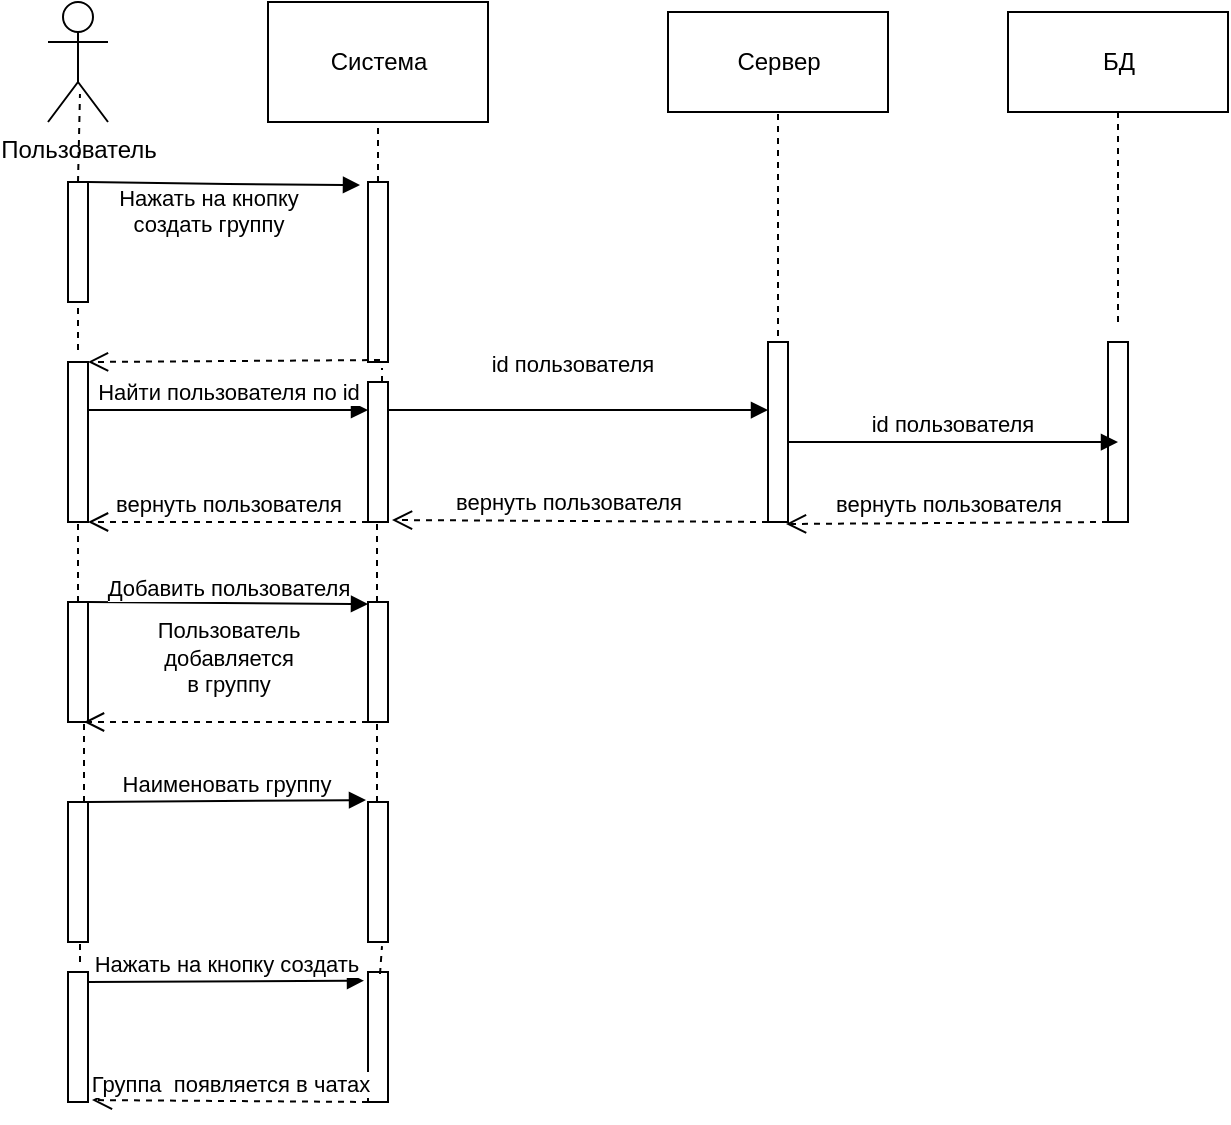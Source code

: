 <mxfile version="15.7.0" type="github">
  <diagram id="DXyRPtgSSo3_sapzlBMj" name="Page-1">
    <mxGraphModel dx="868" dy="482" grid="1" gridSize="10" guides="1" tooltips="1" connect="1" arrows="1" fold="1" page="1" pageScale="1" pageWidth="827" pageHeight="1169" math="0" shadow="0">
      <root>
        <mxCell id="0" />
        <mxCell id="1" parent="0" />
        <mxCell id="0bj58BiMG33X6yT11WrK-1" value="Система" style="html=1;" vertex="1" parent="1">
          <mxGeometry x="280" y="20" width="110" height="60" as="geometry" />
        </mxCell>
        <mxCell id="0bj58BiMG33X6yT11WrK-2" value="Сервер" style="html=1;" vertex="1" parent="1">
          <mxGeometry x="480" y="25" width="110" height="50" as="geometry" />
        </mxCell>
        <mxCell id="0bj58BiMG33X6yT11WrK-3" value="БД" style="html=1;" vertex="1" parent="1">
          <mxGeometry x="650" y="25" width="110" height="50" as="geometry" />
        </mxCell>
        <mxCell id="0bj58BiMG33X6yT11WrK-5" value="" style="endArrow=none;dashed=1;html=1;rounded=0;entryX=0.5;entryY=1;entryDx=0;entryDy=0;" edge="1" parent="1" source="0bj58BiMG33X6yT11WrK-6" target="0bj58BiMG33X6yT11WrK-1">
          <mxGeometry width="50" height="50" relative="1" as="geometry">
            <mxPoint x="335" y="150" as="sourcePoint" />
            <mxPoint x="360" y="90" as="targetPoint" />
          </mxGeometry>
        </mxCell>
        <mxCell id="0bj58BiMG33X6yT11WrK-6" value="" style="html=1;points=[];perimeter=orthogonalPerimeter;" vertex="1" parent="1">
          <mxGeometry x="330" y="110" width="10" height="90" as="geometry" />
        </mxCell>
        <mxCell id="0bj58BiMG33X6yT11WrK-7" value="Пользователь" style="shape=umlActor;verticalLabelPosition=bottom;verticalAlign=top;html=1;" vertex="1" parent="1">
          <mxGeometry x="170" y="20" width="30" height="60" as="geometry" />
        </mxCell>
        <mxCell id="0bj58BiMG33X6yT11WrK-8" value="" style="html=1;points=[];perimeter=orthogonalPerimeter;" vertex="1" parent="1">
          <mxGeometry x="180" y="110" width="10" height="60" as="geometry" />
        </mxCell>
        <mxCell id="0bj58BiMG33X6yT11WrK-9" value="" style="endArrow=none;dashed=1;html=1;rounded=0;entryX=0.533;entryY=0.767;entryDx=0;entryDy=0;entryPerimeter=0;" edge="1" parent="1" target="0bj58BiMG33X6yT11WrK-7">
          <mxGeometry width="50" height="50" relative="1" as="geometry">
            <mxPoint x="185" y="110" as="sourcePoint" />
            <mxPoint x="220" y="80" as="targetPoint" />
          </mxGeometry>
        </mxCell>
        <mxCell id="0bj58BiMG33X6yT11WrK-10" value="Нажать на кнопку &lt;br&gt;создать группу" style="html=1;verticalAlign=bottom;endArrow=block;rounded=0;entryX=-0.4;entryY=0.017;entryDx=0;entryDy=0;entryPerimeter=0;" edge="1" parent="1" target="0bj58BiMG33X6yT11WrK-6">
          <mxGeometry x="-0.112" y="-29" width="80" relative="1" as="geometry">
            <mxPoint x="190" y="110" as="sourcePoint" />
            <mxPoint x="270" y="110" as="targetPoint" />
            <Array as="points">
              <mxPoint x="260" y="111" />
            </Array>
            <mxPoint as="offset" />
          </mxGeometry>
        </mxCell>
        <mxCell id="0bj58BiMG33X6yT11WrK-11" value="" style="html=1;verticalAlign=bottom;endArrow=open;dashed=1;endSize=8;rounded=0;exitX=0.6;exitY=0.989;exitDx=0;exitDy=0;exitPerimeter=0;entryX=1;entryY=0;entryDx=0;entryDy=0;entryPerimeter=0;" edge="1" parent="1" source="0bj58BiMG33X6yT11WrK-6" target="0bj58BiMG33X6yT11WrK-12">
          <mxGeometry relative="1" as="geometry">
            <mxPoint x="320" y="200" as="sourcePoint" />
            <mxPoint x="200" y="200" as="targetPoint" />
          </mxGeometry>
        </mxCell>
        <mxCell id="0bj58BiMG33X6yT11WrK-12" value="" style="html=1;points=[];perimeter=orthogonalPerimeter;" vertex="1" parent="1">
          <mxGeometry x="180" y="200" width="10" height="80" as="geometry" />
        </mxCell>
        <mxCell id="0bj58BiMG33X6yT11WrK-13" value="" style="html=1;points=[];perimeter=orthogonalPerimeter;" vertex="1" parent="1">
          <mxGeometry x="330" y="210" width="10" height="70" as="geometry" />
        </mxCell>
        <mxCell id="0bj58BiMG33X6yT11WrK-14" value="Найти пользователя по id" style="html=1;verticalAlign=bottom;endArrow=block;rounded=0;exitX=1;exitY=0.3;exitDx=0;exitDy=0;exitPerimeter=0;" edge="1" parent="1" source="0bj58BiMG33X6yT11WrK-12">
          <mxGeometry width="80" relative="1" as="geometry">
            <mxPoint x="200" y="230" as="sourcePoint" />
            <mxPoint x="330" y="224" as="targetPoint" />
          </mxGeometry>
        </mxCell>
        <mxCell id="0bj58BiMG33X6yT11WrK-15" value="" style="html=1;points=[];perimeter=orthogonalPerimeter;" vertex="1" parent="1">
          <mxGeometry x="530" y="190" width="10" height="90" as="geometry" />
        </mxCell>
        <mxCell id="0bj58BiMG33X6yT11WrK-16" value="id пользователя&amp;nbsp;&amp;nbsp;" style="html=1;verticalAlign=bottom;endArrow=block;rounded=0;exitX=1;exitY=0.3;exitDx=0;exitDy=0;exitPerimeter=0;entryX=0;entryY=0.378;entryDx=0;entryDy=0;entryPerimeter=0;" edge="1" parent="1" target="0bj58BiMG33X6yT11WrK-15">
          <mxGeometry y="14" width="80" relative="1" as="geometry">
            <mxPoint x="340" y="224" as="sourcePoint" />
            <mxPoint x="480" y="224" as="targetPoint" />
            <mxPoint as="offset" />
          </mxGeometry>
        </mxCell>
        <mxCell id="0bj58BiMG33X6yT11WrK-17" value="" style="html=1;points=[];perimeter=orthogonalPerimeter;" vertex="1" parent="1">
          <mxGeometry x="700" y="190" width="10" height="90" as="geometry" />
        </mxCell>
        <mxCell id="0bj58BiMG33X6yT11WrK-18" value="id пользователя" style="html=1;verticalAlign=bottom;endArrow=block;rounded=0;entryX=0.5;entryY=0.556;entryDx=0;entryDy=0;entryPerimeter=0;" edge="1" parent="1" target="0bj58BiMG33X6yT11WrK-17">
          <mxGeometry width="80" relative="1" as="geometry">
            <mxPoint x="540" y="240" as="sourcePoint" />
            <mxPoint x="620" y="240" as="targetPoint" />
          </mxGeometry>
        </mxCell>
        <mxCell id="0bj58BiMG33X6yT11WrK-19" value="вернуть пользователя" style="html=1;verticalAlign=bottom;endArrow=open;dashed=1;endSize=8;rounded=0;entryX=0.9;entryY=1.011;entryDx=0;entryDy=0;entryPerimeter=0;" edge="1" parent="1" target="0bj58BiMG33X6yT11WrK-15">
          <mxGeometry relative="1" as="geometry">
            <mxPoint x="700" y="280" as="sourcePoint" />
            <mxPoint x="620" y="280" as="targetPoint" />
          </mxGeometry>
        </mxCell>
        <mxCell id="0bj58BiMG33X6yT11WrK-20" value="" style="html=1;verticalAlign=bottom;endArrow=open;dashed=1;endSize=8;rounded=0;entryX=1.2;entryY=0.986;entryDx=0;entryDy=0;entryPerimeter=0;" edge="1" parent="1" target="0bj58BiMG33X6yT11WrK-13">
          <mxGeometry relative="1" as="geometry">
            <mxPoint x="530" y="280" as="sourcePoint" />
            <mxPoint x="450" y="280" as="targetPoint" />
          </mxGeometry>
        </mxCell>
        <mxCell id="0bj58BiMG33X6yT11WrK-22" value="&lt;span style=&quot;font-size: 11px ; background-color: rgb(255 , 255 , 255)&quot;&gt;вернуть пользователя&lt;/span&gt;" style="text;html=1;align=center;verticalAlign=middle;resizable=0;points=[];autosize=1;strokeColor=none;fillColor=none;" vertex="1" parent="1">
          <mxGeometry x="365" y="260" width="130" height="20" as="geometry" />
        </mxCell>
        <mxCell id="0bj58BiMG33X6yT11WrK-23" value="вернуть пользователя" style="html=1;verticalAlign=bottom;endArrow=open;dashed=1;endSize=8;rounded=0;entryX=1;entryY=1;entryDx=0;entryDy=0;entryPerimeter=0;" edge="1" parent="1" target="0bj58BiMG33X6yT11WrK-12">
          <mxGeometry relative="1" as="geometry">
            <mxPoint x="330" y="280" as="sourcePoint" />
            <mxPoint x="250" y="280" as="targetPoint" />
          </mxGeometry>
        </mxCell>
        <mxCell id="0bj58BiMG33X6yT11WrK-24" value="" style="html=1;points=[];perimeter=orthogonalPerimeter;" vertex="1" parent="1">
          <mxGeometry x="180" y="320" width="10" height="60" as="geometry" />
        </mxCell>
        <mxCell id="0bj58BiMG33X6yT11WrK-25" value="" style="html=1;points=[];perimeter=orthogonalPerimeter;" vertex="1" parent="1">
          <mxGeometry x="330" y="320" width="10" height="60" as="geometry" />
        </mxCell>
        <mxCell id="0bj58BiMG33X6yT11WrK-26" value="Добавить пользователя" style="html=1;verticalAlign=bottom;endArrow=block;rounded=0;entryX=0;entryY=0.017;entryDx=0;entryDy=0;entryPerimeter=0;" edge="1" parent="1" target="0bj58BiMG33X6yT11WrK-25">
          <mxGeometry x="0.0" y="-1" width="80" relative="1" as="geometry">
            <mxPoint x="190" y="320" as="sourcePoint" />
            <mxPoint x="270" y="320" as="targetPoint" />
            <mxPoint as="offset" />
          </mxGeometry>
        </mxCell>
        <mxCell id="0bj58BiMG33X6yT11WrK-27" value="Пользователь &lt;br&gt;добавляется &lt;br&gt;в группу" style="html=1;verticalAlign=bottom;endArrow=open;dashed=1;endSize=8;rounded=0;entryX=0.8;entryY=1;entryDx=0;entryDy=0;entryPerimeter=0;" edge="1" parent="1" target="0bj58BiMG33X6yT11WrK-24">
          <mxGeometry x="-0.014" y="-10" relative="1" as="geometry">
            <mxPoint x="330" y="380" as="sourcePoint" />
            <mxPoint x="250" y="380" as="targetPoint" />
            <mxPoint as="offset" />
          </mxGeometry>
        </mxCell>
        <mxCell id="0bj58BiMG33X6yT11WrK-28" value="" style="html=1;points=[];perimeter=orthogonalPerimeter;" vertex="1" parent="1">
          <mxGeometry x="180" y="420" width="10" height="70" as="geometry" />
        </mxCell>
        <mxCell id="0bj58BiMG33X6yT11WrK-29" value="Наименовать группу" style="html=1;verticalAlign=bottom;endArrow=block;rounded=0;exitX=1;exitY=0;exitDx=0;exitDy=0;exitPerimeter=0;entryX=-0.1;entryY=-0.014;entryDx=0;entryDy=0;entryPerimeter=0;" edge="1" parent="1" source="0bj58BiMG33X6yT11WrK-28" target="0bj58BiMG33X6yT11WrK-30">
          <mxGeometry width="80" relative="1" as="geometry">
            <mxPoint x="200" y="410" as="sourcePoint" />
            <mxPoint x="330" y="410" as="targetPoint" />
          </mxGeometry>
        </mxCell>
        <mxCell id="0bj58BiMG33X6yT11WrK-30" value="" style="html=1;points=[];perimeter=orthogonalPerimeter;" vertex="1" parent="1">
          <mxGeometry x="330" y="420" width="10" height="70" as="geometry" />
        </mxCell>
        <mxCell id="0bj58BiMG33X6yT11WrK-31" value="" style="html=1;points=[];perimeter=orthogonalPerimeter;" vertex="1" parent="1">
          <mxGeometry x="180" y="505" width="10" height="65" as="geometry" />
        </mxCell>
        <mxCell id="0bj58BiMG33X6yT11WrK-32" value="Нажать на кнопку создать" style="html=1;verticalAlign=bottom;endArrow=block;rounded=0;entryX=-0.2;entryY=0.067;entryDx=0;entryDy=0;entryPerimeter=0;" edge="1" parent="1" target="0bj58BiMG33X6yT11WrK-33">
          <mxGeometry width="80" relative="1" as="geometry">
            <mxPoint x="190" y="510" as="sourcePoint" />
            <mxPoint x="270" y="510" as="targetPoint" />
          </mxGeometry>
        </mxCell>
        <mxCell id="0bj58BiMG33X6yT11WrK-33" value="" style="html=1;points=[];perimeter=orthogonalPerimeter;" vertex="1" parent="1">
          <mxGeometry x="330" y="505" width="10" height="65" as="geometry" />
        </mxCell>
        <mxCell id="0bj58BiMG33X6yT11WrK-34" value="Группа&amp;nbsp; появляется в чатах" style="html=1;verticalAlign=bottom;endArrow=open;dashed=1;endSize=8;rounded=0;entryX=1.2;entryY=0.985;entryDx=0;entryDy=0;entryPerimeter=0;" edge="1" parent="1" target="0bj58BiMG33X6yT11WrK-31">
          <mxGeometry relative="1" as="geometry">
            <mxPoint x="330" y="570" as="sourcePoint" />
            <mxPoint x="250" y="570" as="targetPoint" />
          </mxGeometry>
        </mxCell>
        <mxCell id="0bj58BiMG33X6yT11WrK-35" value="" style="endArrow=none;dashed=1;html=1;rounded=0;exitX=0.5;exitY=-0.075;exitDx=0;exitDy=0;exitPerimeter=0;" edge="1" parent="1" source="0bj58BiMG33X6yT11WrK-12">
          <mxGeometry width="50" height="50" relative="1" as="geometry">
            <mxPoint x="130" y="220" as="sourcePoint" />
            <mxPoint x="185" y="170" as="targetPoint" />
          </mxGeometry>
        </mxCell>
        <mxCell id="0bj58BiMG33X6yT11WrK-36" value="" style="endArrow=none;dashed=1;html=1;rounded=0;" edge="1" parent="1">
          <mxGeometry width="50" height="50" relative="1" as="geometry">
            <mxPoint x="185" y="320" as="sourcePoint" />
            <mxPoint x="185" y="280" as="targetPoint" />
          </mxGeometry>
        </mxCell>
        <mxCell id="0bj58BiMG33X6yT11WrK-37" value="" style="endArrow=none;dashed=1;html=1;rounded=0;" edge="1" parent="1">
          <mxGeometry width="50" height="50" relative="1" as="geometry">
            <mxPoint x="188" y="420" as="sourcePoint" />
            <mxPoint x="188" y="380" as="targetPoint" />
          </mxGeometry>
        </mxCell>
        <mxCell id="0bj58BiMG33X6yT11WrK-38" value="" style="endArrow=none;dashed=1;html=1;rounded=0;entryX=0.6;entryY=1.014;entryDx=0;entryDy=0;entryPerimeter=0;" edge="1" parent="1" target="0bj58BiMG33X6yT11WrK-28">
          <mxGeometry width="50" height="50" relative="1" as="geometry">
            <mxPoint x="186" y="500" as="sourcePoint" />
            <mxPoint x="150" y="470" as="targetPoint" />
          </mxGeometry>
        </mxCell>
        <mxCell id="0bj58BiMG33X6yT11WrK-39" value="" style="endArrow=none;dashed=1;html=1;rounded=0;" edge="1" parent="1">
          <mxGeometry width="50" height="50" relative="1" as="geometry">
            <mxPoint x="334.5" y="420" as="sourcePoint" />
            <mxPoint x="334.5" y="380" as="targetPoint" />
          </mxGeometry>
        </mxCell>
        <mxCell id="0bj58BiMG33X6yT11WrK-41" value="" style="endArrow=none;dashed=1;html=1;rounded=0;entryX=0.7;entryY=1.029;entryDx=0;entryDy=0;entryPerimeter=0;exitX=0.6;exitY=0.015;exitDx=0;exitDy=0;exitPerimeter=0;" edge="1" parent="1" source="0bj58BiMG33X6yT11WrK-33" target="0bj58BiMG33X6yT11WrK-30">
          <mxGeometry width="50" height="50" relative="1" as="geometry">
            <mxPoint x="390" y="530" as="sourcePoint" />
            <mxPoint x="440" y="480" as="targetPoint" />
          </mxGeometry>
        </mxCell>
        <mxCell id="0bj58BiMG33X6yT11WrK-42" value="" style="endArrow=none;dashed=1;html=1;rounded=0;entryX=0.5;entryY=1;entryDx=0;entryDy=0;exitX=0.5;exitY=-0.033;exitDx=0;exitDy=0;exitPerimeter=0;" edge="1" parent="1" source="0bj58BiMG33X6yT11WrK-15" target="0bj58BiMG33X6yT11WrK-2">
          <mxGeometry width="50" height="50" relative="1" as="geometry">
            <mxPoint x="490" y="165" as="sourcePoint" />
            <mxPoint x="540" y="115" as="targetPoint" />
          </mxGeometry>
        </mxCell>
        <mxCell id="0bj58BiMG33X6yT11WrK-43" value="" style="endArrow=none;dashed=1;html=1;rounded=0;" edge="1" parent="1">
          <mxGeometry width="50" height="50" relative="1" as="geometry">
            <mxPoint x="334.5" y="320" as="sourcePoint" />
            <mxPoint x="334.5" y="280" as="targetPoint" />
          </mxGeometry>
        </mxCell>
        <mxCell id="0bj58BiMG33X6yT11WrK-44" value="" style="endArrow=none;dashed=1;html=1;rounded=0;entryX=0.5;entryY=1;entryDx=0;entryDy=0;" edge="1" parent="1" target="0bj58BiMG33X6yT11WrK-3">
          <mxGeometry width="50" height="50" relative="1" as="geometry">
            <mxPoint x="705" y="180" as="sourcePoint" />
            <mxPoint x="730" y="110" as="targetPoint" />
          </mxGeometry>
        </mxCell>
        <mxCell id="0bj58BiMG33X6yT11WrK-45" value="" style="endArrow=none;dashed=1;html=1;rounded=0;entryX=0.7;entryY=1.033;entryDx=0;entryDy=0;entryPerimeter=0;" edge="1" parent="1" target="0bj58BiMG33X6yT11WrK-6">
          <mxGeometry width="50" height="50" relative="1" as="geometry">
            <mxPoint x="337" y="210" as="sourcePoint" />
            <mxPoint x="410" y="130" as="targetPoint" />
          </mxGeometry>
        </mxCell>
      </root>
    </mxGraphModel>
  </diagram>
</mxfile>
